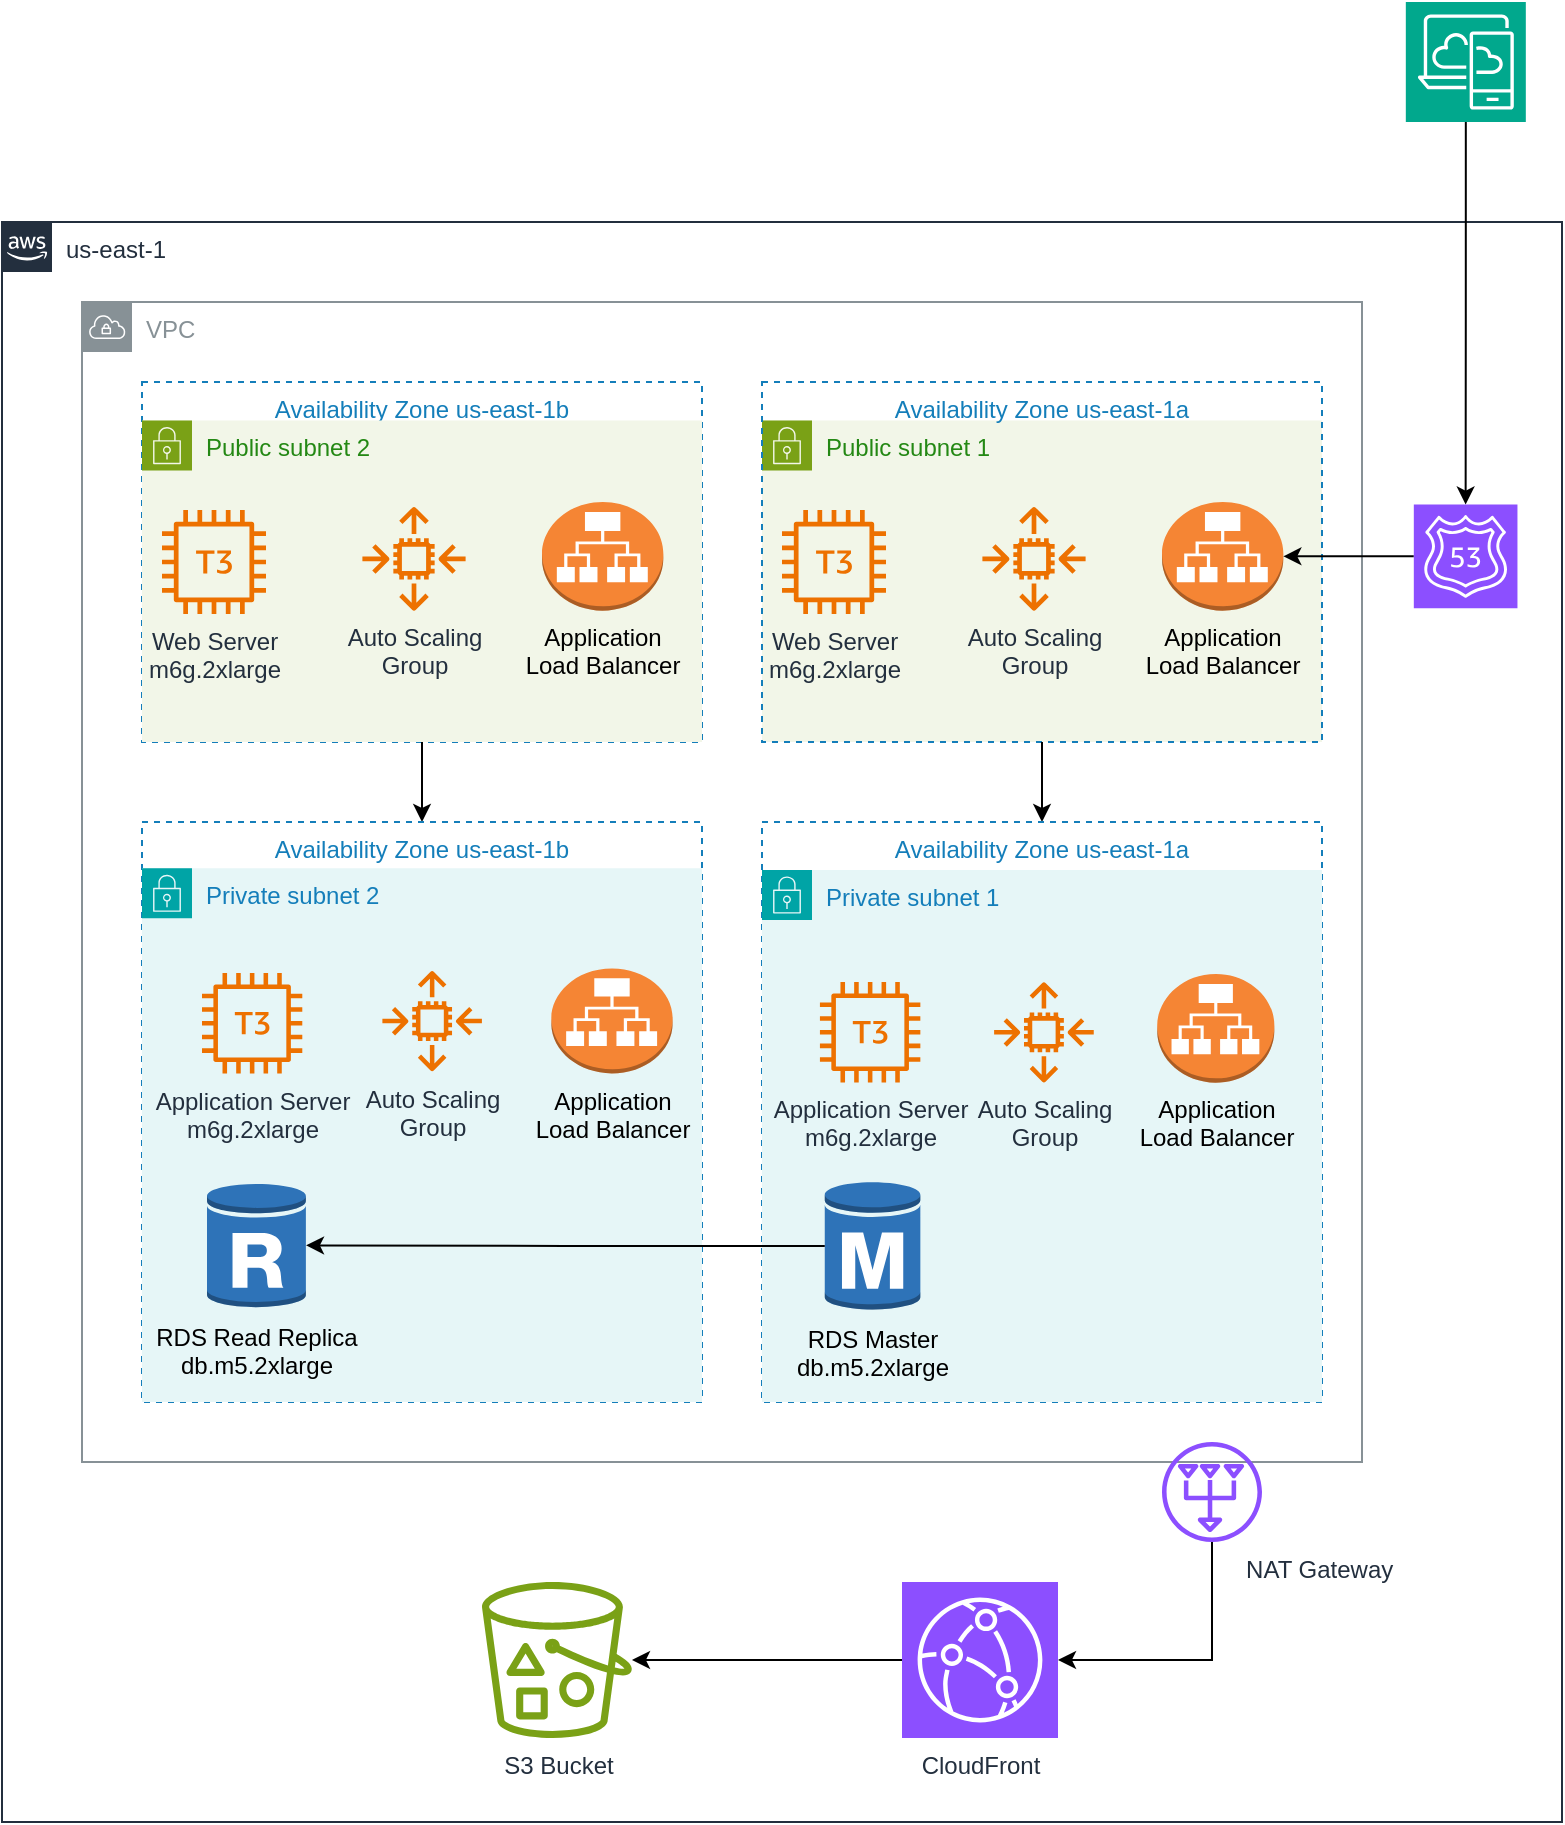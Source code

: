 <mxfile version="24.7.1" type="device">
  <diagram name="Page-1" id="-4K42o_0yNHBUdgwR4Sq">
    <mxGraphModel dx="2140" dy="565" grid="1" gridSize="10" guides="1" tooltips="1" connect="1" arrows="1" fold="1" page="1" pageScale="1" pageWidth="850" pageHeight="1100" math="0" shadow="0">
      <root>
        <mxCell id="0" />
        <mxCell id="1" parent="0" />
        <mxCell id="lTvQ-CRZ7tVWmcgLaCs9-5" value="us-east-1" style="points=[[0,0],[0.25,0],[0.5,0],[0.75,0],[1,0],[1,0.25],[1,0.5],[1,0.75],[1,1],[0.75,1],[0.5,1],[0.25,1],[0,1],[0,0.75],[0,0.5],[0,0.25]];outlineConnect=0;gradientColor=none;html=1;whiteSpace=wrap;fontSize=12;fontStyle=0;container=1;pointerEvents=0;collapsible=0;recursiveResize=0;shape=mxgraph.aws4.group;grIcon=mxgraph.aws4.group_aws_cloud_alt;strokeColor=#232F3E;fillColor=none;verticalAlign=top;align=left;spacingLeft=30;fontColor=#232F3E;dashed=0;" parent="1" vertex="1">
          <mxGeometry x="-720" y="220" width="780" height="800" as="geometry" />
        </mxCell>
        <mxCell id="lTvQ-CRZ7tVWmcgLaCs9-11" value="VPC" style="sketch=0;outlineConnect=0;gradientColor=none;html=1;whiteSpace=wrap;fontSize=12;fontStyle=0;shape=mxgraph.aws4.group;grIcon=mxgraph.aws4.group_vpc;strokeColor=#879196;fillColor=none;verticalAlign=top;align=left;spacingLeft=30;fontColor=#879196;dashed=0;" parent="lTvQ-CRZ7tVWmcgLaCs9-5" vertex="1">
          <mxGeometry x="40" y="40" width="640" height="580" as="geometry" />
        </mxCell>
        <mxCell id="lTvQ-CRZ7tVWmcgLaCs9-36" value="" style="group" parent="lTvQ-CRZ7tVWmcgLaCs9-5" vertex="1" connectable="0">
          <mxGeometry x="380" y="80" width="280" height="180" as="geometry" />
        </mxCell>
        <mxCell id="lTvQ-CRZ7tVWmcgLaCs9-30" value="Public subnet 1" style="points=[[0,0],[0.25,0],[0.5,0],[0.75,0],[1,0],[1,0.25],[1,0.5],[1,0.75],[1,1],[0.75,1],[0.5,1],[0.25,1],[0,1],[0,0.75],[0,0.5],[0,0.25]];outlineConnect=0;gradientColor=none;html=1;whiteSpace=wrap;fontSize=12;fontStyle=0;container=0;pointerEvents=0;collapsible=0;recursiveResize=0;shape=mxgraph.aws4.group;grIcon=mxgraph.aws4.group_security_group;grStroke=0;strokeColor=#7AA116;fillColor=#F2F6E8;verticalAlign=top;align=left;spacingLeft=30;fontColor=#248814;dashed=0;" parent="lTvQ-CRZ7tVWmcgLaCs9-36" vertex="1">
          <mxGeometry y="19.29" width="280" height="160.71" as="geometry" />
        </mxCell>
        <mxCell id="lTvQ-CRZ7tVWmcgLaCs9-31" value="Availability Zone us-east-1a" style="fillColor=none;strokeColor=#147EBA;dashed=1;verticalAlign=top;fontStyle=0;fontColor=#147EBA;whiteSpace=wrap;html=1;container=0;" parent="lTvQ-CRZ7tVWmcgLaCs9-36" vertex="1">
          <mxGeometry width="280" height="180" as="geometry" />
        </mxCell>
        <mxCell id="lTvQ-CRZ7tVWmcgLaCs9-32" value="Application&lt;div&gt;Load Balancer&lt;/div&gt;" style="outlineConnect=0;dashed=0;verticalLabelPosition=bottom;verticalAlign=top;align=center;html=1;shape=mxgraph.aws3.application_load_balancer;fillColor=#F58534;gradientColor=none;" parent="lTvQ-CRZ7tVWmcgLaCs9-36" vertex="1">
          <mxGeometry x="200" y="60" width="60.68" height="54.36" as="geometry" />
        </mxCell>
        <mxCell id="lTvQ-CRZ7tVWmcgLaCs9-33" value="Auto Scaling&lt;div&gt;Group&lt;/div&gt;" style="sketch=0;outlineConnect=0;fontColor=#232F3E;gradientColor=none;fillColor=#ED7100;strokeColor=none;dashed=0;verticalLabelPosition=bottom;verticalAlign=top;align=center;html=1;fontSize=12;fontStyle=0;aspect=fixed;pointerEvents=1;shape=mxgraph.aws4.auto_scaling2;" parent="lTvQ-CRZ7tVWmcgLaCs9-36" vertex="1">
          <mxGeometry x="110" y="62.36" width="52" height="52" as="geometry" />
        </mxCell>
        <mxCell id="lTvQ-CRZ7tVWmcgLaCs9-34" value="Web Server&lt;div&gt;m6g.2xlarge&lt;br&gt;&lt;/div&gt;" style="sketch=0;outlineConnect=0;fontColor=#232F3E;gradientColor=none;fillColor=#ED7100;strokeColor=none;dashed=0;verticalLabelPosition=bottom;verticalAlign=top;align=center;html=1;fontSize=12;fontStyle=0;aspect=fixed;pointerEvents=1;shape=mxgraph.aws4.t3_instance;" parent="lTvQ-CRZ7tVWmcgLaCs9-36" vertex="1">
          <mxGeometry x="10" y="64.0" width="52" height="52" as="geometry" />
        </mxCell>
        <mxCell id="lTvQ-CRZ7tVWmcgLaCs9-62" style="edgeStyle=orthogonalEdgeStyle;rounded=0;orthogonalLoop=1;jettySize=auto;html=1;" parent="lTvQ-CRZ7tVWmcgLaCs9-5" source="lTvQ-CRZ7tVWmcgLaCs9-14" target="lTvQ-CRZ7tVWmcgLaCs9-32" edge="1">
          <mxGeometry relative="1" as="geometry" />
        </mxCell>
        <mxCell id="lTvQ-CRZ7tVWmcgLaCs9-14" value="" style="sketch=0;points=[[0,0,0],[0.25,0,0],[0.5,0,0],[0.75,0,0],[1,0,0],[0,1,0],[0.25,1,0],[0.5,1,0],[0.75,1,0],[1,1,0],[0,0.25,0],[0,0.5,0],[0,0.75,0],[1,0.25,0],[1,0.5,0],[1,0.75,0]];outlineConnect=0;fontColor=#232F3E;fillColor=#8C4FFF;strokeColor=#ffffff;dashed=0;verticalLabelPosition=bottom;verticalAlign=top;align=center;html=1;fontSize=12;fontStyle=0;aspect=fixed;shape=mxgraph.aws4.resourceIcon;resIcon=mxgraph.aws4.route_53;" parent="lTvQ-CRZ7tVWmcgLaCs9-5" vertex="1">
          <mxGeometry x="705.91" y="141.27" width="51.82" height="51.82" as="geometry" />
        </mxCell>
        <mxCell id="lTvQ-CRZ7tVWmcgLaCs9-51" value="" style="group" parent="lTvQ-CRZ7tVWmcgLaCs9-5" vertex="1" connectable="0">
          <mxGeometry x="70" y="80" width="280" height="180" as="geometry" />
        </mxCell>
        <mxCell id="lTvQ-CRZ7tVWmcgLaCs9-39" value="Availability Zone us-east-1b" style="fillColor=none;strokeColor=#147EBA;dashed=1;verticalAlign=top;fontStyle=0;fontColor=#147EBA;whiteSpace=wrap;html=1;container=0;" parent="lTvQ-CRZ7tVWmcgLaCs9-51" vertex="1">
          <mxGeometry width="280" height="180" as="geometry" />
        </mxCell>
        <mxCell id="lTvQ-CRZ7tVWmcgLaCs9-38" value="Public subnet 2" style="points=[[0,0],[0.25,0],[0.5,0],[0.75,0],[1,0],[1,0.25],[1,0.5],[1,0.75],[1,1],[0.75,1],[0.5,1],[0.25,1],[0,1],[0,0.75],[0,0.5],[0,0.25]];outlineConnect=0;gradientColor=none;html=1;whiteSpace=wrap;fontSize=12;fontStyle=0;container=0;pointerEvents=0;collapsible=0;recursiveResize=0;shape=mxgraph.aws4.group;grIcon=mxgraph.aws4.group_security_group;grStroke=0;strokeColor=#7AA116;fillColor=#F2F6E8;verticalAlign=top;align=left;spacingLeft=30;fontColor=#248814;dashed=0;" parent="lTvQ-CRZ7tVWmcgLaCs9-51" vertex="1">
          <mxGeometry y="19.29" width="280" height="160.71" as="geometry" />
        </mxCell>
        <mxCell id="lTvQ-CRZ7tVWmcgLaCs9-40" value="Application&lt;div&gt;Load Balancer&lt;/div&gt;" style="outlineConnect=0;dashed=0;verticalLabelPosition=bottom;verticalAlign=top;align=center;html=1;shape=mxgraph.aws3.application_load_balancer;fillColor=#F58534;gradientColor=none;" parent="lTvQ-CRZ7tVWmcgLaCs9-51" vertex="1">
          <mxGeometry x="200" y="60" width="60.68" height="54.36" as="geometry" />
        </mxCell>
        <mxCell id="lTvQ-CRZ7tVWmcgLaCs9-41" value="Auto Scaling&lt;div&gt;Group&lt;/div&gt;" style="sketch=0;outlineConnect=0;fontColor=#232F3E;gradientColor=none;fillColor=#ED7100;strokeColor=none;dashed=0;verticalLabelPosition=bottom;verticalAlign=top;align=center;html=1;fontSize=12;fontStyle=0;aspect=fixed;pointerEvents=1;shape=mxgraph.aws4.auto_scaling2;" parent="lTvQ-CRZ7tVWmcgLaCs9-51" vertex="1">
          <mxGeometry x="110" y="62.36" width="52" height="52" as="geometry" />
        </mxCell>
        <mxCell id="lTvQ-CRZ7tVWmcgLaCs9-42" value="Web Server&lt;div&gt;m6g.2xlarge&lt;/div&gt;" style="sketch=0;outlineConnect=0;fontColor=#232F3E;gradientColor=none;fillColor=#ED7100;strokeColor=none;dashed=0;verticalLabelPosition=bottom;verticalAlign=top;align=center;html=1;fontSize=12;fontStyle=0;aspect=fixed;pointerEvents=1;shape=mxgraph.aws4.t3_instance;" parent="lTvQ-CRZ7tVWmcgLaCs9-51" vertex="1">
          <mxGeometry x="10" y="64.0" width="52" height="52" as="geometry" />
        </mxCell>
        <mxCell id="lTvQ-CRZ7tVWmcgLaCs9-60" style="edgeStyle=orthogonalEdgeStyle;rounded=0;orthogonalLoop=1;jettySize=auto;html=1;exitX=0.5;exitY=1;exitDx=0;exitDy=0;entryX=0.5;entryY=0;entryDx=0;entryDy=0;" parent="lTvQ-CRZ7tVWmcgLaCs9-5" source="lTvQ-CRZ7tVWmcgLaCs9-31" target="lTvQ-CRZ7tVWmcgLaCs9-52" edge="1">
          <mxGeometry relative="1" as="geometry" />
        </mxCell>
        <mxCell id="lTvQ-CRZ7tVWmcgLaCs9-61" style="edgeStyle=orthogonalEdgeStyle;rounded=0;orthogonalLoop=1;jettySize=auto;html=1;entryX=0.5;entryY=0;entryDx=0;entryDy=0;" parent="lTvQ-CRZ7tVWmcgLaCs9-5" source="lTvQ-CRZ7tVWmcgLaCs9-39" target="lTvQ-CRZ7tVWmcgLaCs9-47" edge="1">
          <mxGeometry relative="1" as="geometry" />
        </mxCell>
        <mxCell id="lTvQ-CRZ7tVWmcgLaCs9-68" value="" style="group" parent="lTvQ-CRZ7tVWmcgLaCs9-5" vertex="1" connectable="0">
          <mxGeometry x="70" y="300" width="280" height="290" as="geometry" />
        </mxCell>
        <mxCell id="lTvQ-CRZ7tVWmcgLaCs9-47" value="Availability Zone us-east-1b" style="fillColor=none;strokeColor=#147EBA;dashed=1;verticalAlign=top;fontStyle=0;fontColor=#147EBA;whiteSpace=wrap;html=1;container=0;" parent="lTvQ-CRZ7tVWmcgLaCs9-68" vertex="1">
          <mxGeometry width="280" height="290" as="geometry" />
        </mxCell>
        <mxCell id="lTvQ-CRZ7tVWmcgLaCs9-43" value="Private subnet 2" style="points=[[0,0],[0.25,0],[0.5,0],[0.75,0],[1,0],[1,0.25],[1,0.5],[1,0.75],[1,1],[0.75,1],[0.5,1],[0.25,1],[0,1],[0,0.75],[0,0.5],[0,0.25]];outlineConnect=0;gradientColor=none;html=1;whiteSpace=wrap;fontSize=12;fontStyle=0;container=1;pointerEvents=0;collapsible=0;recursiveResize=0;shape=mxgraph.aws4.group;grIcon=mxgraph.aws4.group_security_group;grStroke=0;strokeColor=#00A4A6;fillColor=#E6F6F7;verticalAlign=top;align=left;spacingLeft=30;fontColor=#147EBA;dashed=0;" parent="lTvQ-CRZ7tVWmcgLaCs9-68" vertex="1">
          <mxGeometry y="23.14" width="280" height="266.86" as="geometry" />
        </mxCell>
        <mxCell id="lTvQ-CRZ7tVWmcgLaCs9-48" value="Application&lt;div&gt;Load Balancer&lt;/div&gt;" style="outlineConnect=0;dashed=0;verticalLabelPosition=bottom;verticalAlign=top;align=center;html=1;shape=mxgraph.aws3.application_load_balancer;fillColor=#F58534;gradientColor=none;" parent="lTvQ-CRZ7tVWmcgLaCs9-68" vertex="1">
          <mxGeometry x="204.66" y="73.286" width="60.68" height="52.419" as="geometry" />
        </mxCell>
        <mxCell id="lTvQ-CRZ7tVWmcgLaCs9-49" value="Auto Scaling&lt;div&gt;Group&lt;/div&gt;" style="sketch=0;outlineConnect=0;fontColor=#232F3E;gradientColor=none;fillColor=#ED7100;strokeColor=none;dashed=0;verticalLabelPosition=bottom;verticalAlign=top;align=center;html=1;fontSize=12;fontStyle=0;aspect=fixed;pointerEvents=1;shape=mxgraph.aws4.auto_scaling2;" parent="lTvQ-CRZ7tVWmcgLaCs9-68" vertex="1">
          <mxGeometry x="120" y="74.424" width="50.143" height="50.143" as="geometry" />
        </mxCell>
        <mxCell id="lTvQ-CRZ7tVWmcgLaCs9-50" value="Application Server&lt;div&gt;m6g.2xlarge&lt;br&gt;&lt;/div&gt;" style="sketch=0;outlineConnect=0;fontColor=#232F3E;gradientColor=none;fillColor=#ED7100;strokeColor=none;dashed=0;verticalLabelPosition=bottom;verticalAlign=top;align=center;html=1;fontSize=12;fontStyle=0;aspect=fixed;pointerEvents=1;shape=mxgraph.aws4.t3_instance;" parent="lTvQ-CRZ7tVWmcgLaCs9-68" vertex="1">
          <mxGeometry x="30" y="75.561" width="50.143" height="50.143" as="geometry" />
        </mxCell>
        <mxCell id="lTvQ-CRZ7tVWmcgLaCs9-65" value="RDS Read Replica&lt;div&gt;db.m5.2xlarge&lt;/div&gt;" style="outlineConnect=0;dashed=0;verticalLabelPosition=bottom;verticalAlign=top;align=center;html=1;shape=mxgraph.aws3.rds_db_instance_read_replica;fillColor=#2E73B8;gradientColor=none;" parent="lTvQ-CRZ7tVWmcgLaCs9-68" vertex="1">
          <mxGeometry x="32.5" y="179.857" width="49.5" height="63.643" as="geometry" />
        </mxCell>
        <mxCell id="lTvQ-CRZ7tVWmcgLaCs9-69" value="" style="group" parent="lTvQ-CRZ7tVWmcgLaCs9-5" vertex="1" connectable="0">
          <mxGeometry x="380" y="300" width="280" height="290" as="geometry" />
        </mxCell>
        <mxCell id="lTvQ-CRZ7tVWmcgLaCs9-52" value="Availability Zone us-east-1a" style="fillColor=none;strokeColor=#147EBA;dashed=1;verticalAlign=top;fontStyle=0;fontColor=#147EBA;whiteSpace=wrap;html=1;container=0;" parent="lTvQ-CRZ7tVWmcgLaCs9-69" vertex="1">
          <mxGeometry width="280" height="290" as="geometry" />
        </mxCell>
        <mxCell id="lTvQ-CRZ7tVWmcgLaCs9-53" value="Private subnet 1" style="points=[[0,0],[0.25,0],[0.5,0],[0.75,0],[1,0],[1,0.25],[1,0.5],[1,0.75],[1,1],[0.75,1],[0.5,1],[0.25,1],[0,1],[0,0.75],[0,0.5],[0,0.25]];outlineConnect=0;gradientColor=none;html=1;whiteSpace=wrap;fontSize=12;fontStyle=0;container=1;pointerEvents=0;collapsible=0;recursiveResize=0;shape=mxgraph.aws4.group;grIcon=mxgraph.aws4.group_security_group;grStroke=0;strokeColor=#00A4A6;fillColor=#E6F6F7;verticalAlign=top;align=left;spacingLeft=30;fontColor=#147EBA;dashed=0;" parent="lTvQ-CRZ7tVWmcgLaCs9-69" vertex="1">
          <mxGeometry y="24" width="280" height="266" as="geometry" />
        </mxCell>
        <mxCell id="lTvQ-CRZ7tVWmcgLaCs9-54" value="Application&lt;div&gt;Load Balancer&lt;/div&gt;" style="outlineConnect=0;dashed=0;verticalLabelPosition=bottom;verticalAlign=top;align=center;html=1;shape=mxgraph.aws3.application_load_balancer;fillColor=#F58534;gradientColor=none;" parent="lTvQ-CRZ7tVWmcgLaCs9-69" vertex="1">
          <mxGeometry x="197.603" y="76" width="58.588" height="54.36" as="geometry" />
        </mxCell>
        <mxCell id="lTvQ-CRZ7tVWmcgLaCs9-55" value="Auto Scaling&lt;div&gt;Group&lt;/div&gt;" style="sketch=0;outlineConnect=0;fontColor=#232F3E;gradientColor=none;fillColor=#ED7100;strokeColor=none;dashed=0;verticalLabelPosition=bottom;verticalAlign=top;align=center;html=1;fontSize=12;fontStyle=0;aspect=fixed;pointerEvents=1;shape=mxgraph.aws4.auto_scaling2;" parent="lTvQ-CRZ7tVWmcgLaCs9-69" vertex="1">
          <mxGeometry x="115.862" y="80.0" width="50.207" height="50.207" as="geometry" />
        </mxCell>
        <mxCell id="lTvQ-CRZ7tVWmcgLaCs9-56" value="Application Server&lt;div&gt;m6g.2xlarge&lt;br&gt;&lt;/div&gt;" style="sketch=0;outlineConnect=0;fontColor=#232F3E;gradientColor=none;fillColor=#ED7100;strokeColor=none;dashed=0;verticalLabelPosition=bottom;verticalAlign=top;align=center;html=1;fontSize=12;fontStyle=0;aspect=fixed;pointerEvents=1;shape=mxgraph.aws4.t3_instance;" parent="lTvQ-CRZ7tVWmcgLaCs9-69" vertex="1">
          <mxGeometry x="28.966" y="80.0" width="50.207" height="50.207" as="geometry" />
        </mxCell>
        <mxCell id="lTvQ-CRZ7tVWmcgLaCs9-63" value="RDS Master&lt;div&gt;db.m5.2xlarge&lt;/div&gt;" style="outlineConnect=0;dashed=0;verticalLabelPosition=bottom;verticalAlign=top;align=center;html=1;shape=mxgraph.aws3.rds_db_instance;fillColor=#2E73B8;gradientColor=none;" parent="lTvQ-CRZ7tVWmcgLaCs9-69" vertex="1">
          <mxGeometry x="31.379" y="179" width="47.793" height="66" as="geometry" />
        </mxCell>
        <mxCell id="lTvQ-CRZ7tVWmcgLaCs9-67" style="edgeStyle=orthogonalEdgeStyle;rounded=0;orthogonalLoop=1;jettySize=auto;html=1;entryX=1;entryY=0.5;entryDx=0;entryDy=0;entryPerimeter=0;" parent="lTvQ-CRZ7tVWmcgLaCs9-5" source="lTvQ-CRZ7tVWmcgLaCs9-63" target="lTvQ-CRZ7tVWmcgLaCs9-65" edge="1">
          <mxGeometry relative="1" as="geometry" />
        </mxCell>
        <mxCell id="lTvQ-CRZ7tVWmcgLaCs9-76" style="edgeStyle=orthogonalEdgeStyle;rounded=0;orthogonalLoop=1;jettySize=auto;html=1;" parent="lTvQ-CRZ7tVWmcgLaCs9-5" source="lTvQ-CRZ7tVWmcgLaCs9-71" target="lTvQ-CRZ7tVWmcgLaCs9-75" edge="1">
          <mxGeometry relative="1" as="geometry" />
        </mxCell>
        <mxCell id="lTvQ-CRZ7tVWmcgLaCs9-71" value="CloudFront" style="sketch=0;points=[[0,0,0],[0.25,0,0],[0.5,0,0],[0.75,0,0],[1,0,0],[0,1,0],[0.25,1,0],[0.5,1,0],[0.75,1,0],[1,1,0],[0,0.25,0],[0,0.5,0],[0,0.75,0],[1,0.25,0],[1,0.5,0],[1,0.75,0]];outlineConnect=0;fontColor=#232F3E;fillColor=#8C4FFF;strokeColor=#ffffff;dashed=0;verticalLabelPosition=bottom;verticalAlign=top;align=center;html=1;fontSize=12;fontStyle=0;aspect=fixed;shape=mxgraph.aws4.resourceIcon;resIcon=mxgraph.aws4.cloudfront;" parent="lTvQ-CRZ7tVWmcgLaCs9-5" vertex="1">
          <mxGeometry x="450" y="680" width="78" height="78" as="geometry" />
        </mxCell>
        <mxCell id="lTvQ-CRZ7tVWmcgLaCs9-72" value="&lt;span style=&quot;white-space: pre;&quot;&gt;&#x9;&lt;/span&gt;&lt;span style=&quot;white-space: pre;&quot;&gt;&#x9;&lt;/span&gt;&lt;span style=&quot;white-space: pre;&quot;&gt;&#x9;&lt;/span&gt;&lt;span style=&quot;white-space: pre;&quot;&gt;&#x9;&lt;/span&gt;NAT Gateway" style="sketch=0;outlineConnect=0;fontColor=#232F3E;gradientColor=none;fillColor=#8C4FFF;strokeColor=none;dashed=0;verticalLabelPosition=bottom;verticalAlign=top;align=center;html=1;fontSize=12;fontStyle=0;aspect=fixed;pointerEvents=1;shape=mxgraph.aws4.nat_gateway;direction=south;" parent="lTvQ-CRZ7tVWmcgLaCs9-5" vertex="1">
          <mxGeometry x="580" y="610" width="50" height="50" as="geometry" />
        </mxCell>
        <mxCell id="lTvQ-CRZ7tVWmcgLaCs9-73" style="edgeStyle=orthogonalEdgeStyle;rounded=0;orthogonalLoop=1;jettySize=auto;html=1;entryX=1;entryY=0.5;entryDx=0;entryDy=0;entryPerimeter=0;" parent="lTvQ-CRZ7tVWmcgLaCs9-5" source="lTvQ-CRZ7tVWmcgLaCs9-72" target="lTvQ-CRZ7tVWmcgLaCs9-71" edge="1">
          <mxGeometry relative="1" as="geometry">
            <Array as="points">
              <mxPoint x="605" y="719" />
            </Array>
          </mxGeometry>
        </mxCell>
        <mxCell id="lTvQ-CRZ7tVWmcgLaCs9-75" value="S3 Bucket" style="sketch=0;outlineConnect=0;fontColor=#232F3E;gradientColor=none;fillColor=#7AA116;strokeColor=none;dashed=0;verticalLabelPosition=bottom;verticalAlign=top;align=center;html=1;fontSize=12;fontStyle=0;aspect=fixed;pointerEvents=1;shape=mxgraph.aws4.bucket_with_objects;" parent="lTvQ-CRZ7tVWmcgLaCs9-5" vertex="1">
          <mxGeometry x="240" y="680" width="75" height="78" as="geometry" />
        </mxCell>
        <mxCell id="lTvQ-CRZ7tVWmcgLaCs9-9" style="edgeStyle=orthogonalEdgeStyle;rounded=0;orthogonalLoop=1;jettySize=auto;html=1;entryX=0.5;entryY=0;entryDx=0;entryDy=0;entryPerimeter=0;exitX=0.5;exitY=1;exitDx=0;exitDy=0;exitPerimeter=0;" parent="1" source="lTvQ-CRZ7tVWmcgLaCs9-8" target="lTvQ-CRZ7tVWmcgLaCs9-14" edge="1">
          <mxGeometry relative="1" as="geometry">
            <mxPoint x="129" y="515" as="targetPoint" />
            <mxPoint x="317" y="515" as="sourcePoint" />
          </mxGeometry>
        </mxCell>
        <mxCell id="lTvQ-CRZ7tVWmcgLaCs9-8" value="" style="sketch=0;points=[[0,0,0],[0.25,0,0],[0.5,0,0],[0.75,0,0],[1,0,0],[0,1,0],[0.25,1,0],[0.5,1,0],[0.75,1,0],[1,1,0],[0,0.25,0],[0,0.5,0],[0,0.75,0],[1,0.25,0],[1,0.5,0],[1,0.75,0]];outlineConnect=0;fontColor=#232F3E;fillColor=#01A88D;strokeColor=#ffffff;dashed=0;verticalLabelPosition=bottom;verticalAlign=top;align=center;html=1;fontSize=12;fontStyle=0;aspect=fixed;shape=mxgraph.aws4.resourceIcon;resIcon=mxgraph.aws4.desktop_and_app_streaming;" parent="1" vertex="1">
          <mxGeometry x="-18.09" y="110" width="60" height="60" as="geometry" />
        </mxCell>
      </root>
    </mxGraphModel>
  </diagram>
</mxfile>
